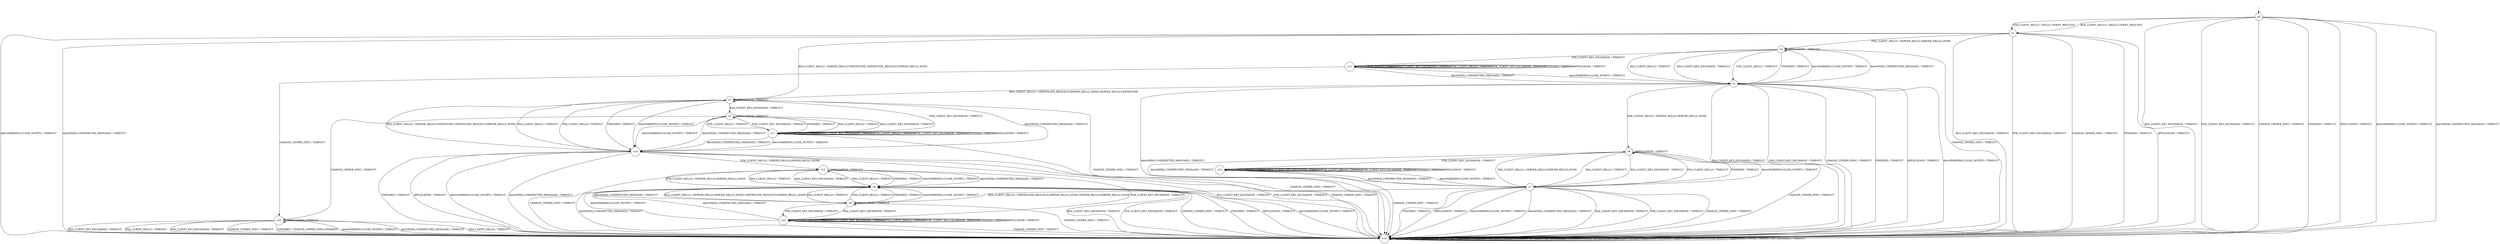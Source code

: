 digraph g {
__start0 [label="" shape="none"];

	s0 [shape="circle" label="s0"];
	s1 [shape="circle" label="s1"];
	s2 [shape="circle" label="s2"];
	s3 [shape="circle" label="s3"];
	s4 [shape="circle" label="s4"];
	s5 [shape="circle" label="s5"];
	s6 [shape="circle" label="s6"];
	s7 [shape="circle" label="s7"];
	s8 [shape="circle" label="s8"];
	s9 [shape="circle" label="s9"];
	s10 [shape="circle" label="s10"];
	s11 [shape="circle" label="s11"];
	s12 [shape="circle" label="s12"];
	s13 [shape="circle" label="s13"];
	s14 [shape="circle" label="s14"];
	s15 [shape="circle" label="s15"];
	s16 [shape="circle" label="s16"];
	s17 [shape="circle" label="s17"];
	s0 -> s1 [label="RSA_CLIENT_HELLO / HELLO_VERIFY_REQUEST"];
	s0 -> s10 [label="RSA_CLIENT_KEY_EXCHANGE / TIMEOUT"];
	s0 -> s1 [label="PSK_CLIENT_HELLO / HELLO_VERIFY_REQUEST"];
	s0 -> s10 [label="PSK_CLIENT_KEY_EXCHANGE / TIMEOUT"];
	s0 -> s10 [label="CHANGE_CIPHER_SPEC / TIMEOUT"];
	s0 -> s10 [label="FINISHED / TIMEOUT"];
	s0 -> s10 [label="APPLICATION / TIMEOUT"];
	s0 -> s10 [label="Alert(WARNING,CLOSE_NOTIFY) / TIMEOUT"];
	s0 -> s10 [label="Alert(FATAL,UNEXPECTED_MESSAGE) / TIMEOUT"];
	s1 -> s2 [label="RSA_CLIENT_HELLO / SERVER_HELLO,CERTIFICATE,CERTIFICATE_REQUEST,SERVER_HELLO_DONE"];
	s1 -> s10 [label="RSA_CLIENT_KEY_EXCHANGE / TIMEOUT"];
	s1 -> s4 [label="PSK_CLIENT_HELLO / SERVER_HELLO,SERVER_HELLO_DONE"];
	s1 -> s10 [label="PSK_CLIENT_KEY_EXCHANGE / TIMEOUT"];
	s1 -> s10 [label="CHANGE_CIPHER_SPEC / TIMEOUT"];
	s1 -> s10 [label="FINISHED / TIMEOUT"];
	s1 -> s10 [label="APPLICATION / TIMEOUT"];
	s1 -> s10 [label="Alert(WARNING,CLOSE_NOTIFY) / TIMEOUT"];
	s1 -> s10 [label="Alert(FATAL,UNEXPECTED_MESSAGE) / TIMEOUT"];
	s2 -> s14 [label="RSA_CLIENT_HELLO / TIMEOUT"];
	s2 -> s3 [label="RSA_CLIENT_KEY_EXCHANGE / TIMEOUT"];
	s2 -> s14 [label="PSK_CLIENT_HELLO / TIMEOUT"];
	s2 -> s17 [label="PSK_CLIENT_KEY_EXCHANGE / TIMEOUT"];
	s2 -> s10 [label="CHANGE_CIPHER_SPEC / TIMEOUT"];
	s2 -> s14 [label="FINISHED / TIMEOUT"];
	s2 -> s2 [label="APPLICATION / TIMEOUT"];
	s2 -> s14 [label="Alert(WARNING,CLOSE_NOTIFY) / TIMEOUT"];
	s2 -> s14 [label="Alert(FATAL,UNEXPECTED_MESSAGE) / TIMEOUT"];
	s3 -> s17 [label="RSA_CLIENT_HELLO / TIMEOUT"];
	s3 -> s17 [label="RSA_CLIENT_KEY_EXCHANGE / TIMEOUT"];
	s3 -> s17 [label="PSK_CLIENT_HELLO / TIMEOUT"];
	s3 -> s17 [label="PSK_CLIENT_KEY_EXCHANGE / TIMEOUT"];
	s3 -> s16 [label="CHANGE_CIPHER_SPEC / TIMEOUT"];
	s3 -> s17 [label="FINISHED / TIMEOUT"];
	s3 -> s3 [label="APPLICATION / TIMEOUT"];
	s3 -> s14 [label="Alert(WARNING,CLOSE_NOTIFY) / TIMEOUT"];
	s3 -> s14 [label="Alert(FATAL,UNEXPECTED_MESSAGE) / TIMEOUT"];
	s4 -> s5 [label="RSA_CLIENT_HELLO / TIMEOUT"];
	s4 -> s5 [label="RSA_CLIENT_KEY_EXCHANGE / TIMEOUT"];
	s4 -> s5 [label="PSK_CLIENT_HELLO / TIMEOUT"];
	s4 -> s11 [label="PSK_CLIENT_KEY_EXCHANGE / TIMEOUT"];
	s4 -> s10 [label="CHANGE_CIPHER_SPEC / TIMEOUT"];
	s4 -> s5 [label="FINISHED / TIMEOUT"];
	s4 -> s4 [label="APPLICATION / TIMEOUT"];
	s4 -> s5 [label="Alert(WARNING,CLOSE_NOTIFY) / TIMEOUT"];
	s4 -> s5 [label="Alert(FATAL,UNEXPECTED_MESSAGE) / TIMEOUT"];
	s5 -> s2 [label="RSA_CLIENT_HELLO / CERTIFICATE_REQUEST,SERVER_HELLO_DONE,SERVER_HELLO,CERTIFICATE"];
	s5 -> s10 [label="RSA_CLIENT_KEY_EXCHANGE / TIMEOUT"];
	s5 -> s6 [label="PSK_CLIENT_HELLO / SERVER_HELLO,SERVER_HELLO_DONE"];
	s5 -> s10 [label="PSK_CLIENT_KEY_EXCHANGE / TIMEOUT"];
	s5 -> s10 [label="CHANGE_CIPHER_SPEC / TIMEOUT"];
	s5 -> s10 [label="FINISHED / TIMEOUT"];
	s5 -> s10 [label="APPLICATION / TIMEOUT"];
	s5 -> s10 [label="Alert(WARNING,CLOSE_NOTIFY) / TIMEOUT"];
	s5 -> s10 [label="Alert(FATAL,UNEXPECTED_MESSAGE) / TIMEOUT"];
	s6 -> s7 [label="RSA_CLIENT_HELLO / TIMEOUT"];
	s6 -> s7 [label="RSA_CLIENT_KEY_EXCHANGE / TIMEOUT"];
	s6 -> s7 [label="PSK_CLIENT_HELLO / TIMEOUT"];
	s6 -> s12 [label="PSK_CLIENT_KEY_EXCHANGE / TIMEOUT"];
	s6 -> s10 [label="CHANGE_CIPHER_SPEC / TIMEOUT"];
	s6 -> s7 [label="FINISHED / TIMEOUT"];
	s6 -> s6 [label="APPLICATION / TIMEOUT"];
	s6 -> s7 [label="Alert(WARNING,CLOSE_NOTIFY) / TIMEOUT"];
	s6 -> s7 [label="Alert(FATAL,UNEXPECTED_MESSAGE) / TIMEOUT"];
	s7 -> s8 [label="RSA_CLIENT_HELLO / CERTIFICATE_REQUEST,SERVER_HELLO_DONE,SERVER_HELLO,SERVER_HELLO_DONE"];
	s7 -> s10 [label="RSA_CLIENT_KEY_EXCHANGE / TIMEOUT"];
	s7 -> s6 [label="PSK_CLIENT_HELLO / SERVER_HELLO,SERVER_HELLO_DONE"];
	s7 -> s10 [label="PSK_CLIENT_KEY_EXCHANGE / TIMEOUT"];
	s7 -> s10 [label="CHANGE_CIPHER_SPEC / TIMEOUT"];
	s7 -> s10 [label="FINISHED / TIMEOUT"];
	s7 -> s10 [label="APPLICATION / TIMEOUT"];
	s7 -> s10 [label="Alert(WARNING,CLOSE_NOTIFY) / TIMEOUT"];
	s7 -> s10 [label="Alert(FATAL,UNEXPECTED_MESSAGE) / TIMEOUT"];
	s8 -> s9 [label="RSA_CLIENT_HELLO / TIMEOUT"];
	s8 -> s13 [label="RSA_CLIENT_KEY_EXCHANGE / TIMEOUT"];
	s8 -> s9 [label="PSK_CLIENT_HELLO / TIMEOUT"];
	s8 -> s13 [label="PSK_CLIENT_KEY_EXCHANGE / TIMEOUT"];
	s8 -> s10 [label="CHANGE_CIPHER_SPEC / TIMEOUT"];
	s8 -> s9 [label="FINISHED / TIMEOUT"];
	s8 -> s8 [label="APPLICATION / TIMEOUT"];
	s8 -> s9 [label="Alert(WARNING,CLOSE_NOTIFY) / TIMEOUT"];
	s8 -> s9 [label="Alert(FATAL,UNEXPECTED_MESSAGE) / TIMEOUT"];
	s9 -> s8 [label="RSA_CLIENT_HELLO / SERVER_HELLO,SERVER_HELLO_DONE,CERTIFICATE_REQUEST,SERVER_HELLO_DONE"];
	s9 -> s10 [label="RSA_CLIENT_KEY_EXCHANGE / TIMEOUT"];
	s9 -> s15 [label="PSK_CLIENT_HELLO / SERVER_HELLO,SERVER_HELLO_DONE"];
	s9 -> s10 [label="PSK_CLIENT_KEY_EXCHANGE / TIMEOUT"];
	s9 -> s10 [label="CHANGE_CIPHER_SPEC / TIMEOUT"];
	s9 -> s10 [label="FINISHED / TIMEOUT"];
	s9 -> s10 [label="APPLICATION / TIMEOUT"];
	s9 -> s10 [label="Alert(WARNING,CLOSE_NOTIFY) / TIMEOUT"];
	s9 -> s10 [label="Alert(FATAL,UNEXPECTED_MESSAGE) / TIMEOUT"];
	s10 -> s10 [label="RSA_CLIENT_HELLO / TIMEOUT"];
	s10 -> s10 [label="RSA_CLIENT_KEY_EXCHANGE / TIMEOUT"];
	s10 -> s10 [label="PSK_CLIENT_HELLO / TIMEOUT"];
	s10 -> s10 [label="PSK_CLIENT_KEY_EXCHANGE / TIMEOUT"];
	s10 -> s10 [label="CHANGE_CIPHER_SPEC / TIMEOUT"];
	s10 -> s10 [label="FINISHED / TIMEOUT"];
	s10 -> s10 [label="APPLICATION / TIMEOUT"];
	s10 -> s10 [label="Alert(WARNING,CLOSE_NOTIFY) / TIMEOUT"];
	s10 -> s10 [label="Alert(FATAL,UNEXPECTED_MESSAGE) / TIMEOUT"];
	s11 -> s11 [label="RSA_CLIENT_HELLO / TIMEOUT"];
	s11 -> s11 [label="RSA_CLIENT_KEY_EXCHANGE / TIMEOUT"];
	s11 -> s11 [label="PSK_CLIENT_HELLO / TIMEOUT"];
	s11 -> s11 [label="PSK_CLIENT_KEY_EXCHANGE / TIMEOUT"];
	s11 -> s16 [label="CHANGE_CIPHER_SPEC / TIMEOUT"];
	s11 -> s11 [label="FINISHED / TIMEOUT"];
	s11 -> s11 [label="APPLICATION / TIMEOUT"];
	s11 -> s5 [label="Alert(WARNING,CLOSE_NOTIFY) / TIMEOUT"];
	s11 -> s5 [label="Alert(FATAL,UNEXPECTED_MESSAGE) / TIMEOUT"];
	s12 -> s12 [label="RSA_CLIENT_HELLO / TIMEOUT"];
	s12 -> s12 [label="RSA_CLIENT_KEY_EXCHANGE / TIMEOUT"];
	s12 -> s12 [label="PSK_CLIENT_HELLO / TIMEOUT"];
	s12 -> s12 [label="PSK_CLIENT_KEY_EXCHANGE / TIMEOUT"];
	s12 -> s10 [label="CHANGE_CIPHER_SPEC / TIMEOUT"];
	s12 -> s12 [label="FINISHED / TIMEOUT"];
	s12 -> s12 [label="APPLICATION / TIMEOUT"];
	s12 -> s7 [label="Alert(WARNING,CLOSE_NOTIFY) / TIMEOUT"];
	s12 -> s7 [label="Alert(FATAL,UNEXPECTED_MESSAGE) / TIMEOUT"];
	s13 -> s13 [label="RSA_CLIENT_HELLO / TIMEOUT"];
	s13 -> s13 [label="RSA_CLIENT_KEY_EXCHANGE / TIMEOUT"];
	s13 -> s13 [label="PSK_CLIENT_HELLO / TIMEOUT"];
	s13 -> s13 [label="PSK_CLIENT_KEY_EXCHANGE / TIMEOUT"];
	s13 -> s10 [label="CHANGE_CIPHER_SPEC / TIMEOUT"];
	s13 -> s13 [label="FINISHED / TIMEOUT"];
	s13 -> s13 [label="APPLICATION / TIMEOUT"];
	s13 -> s9 [label="Alert(WARNING,CLOSE_NOTIFY) / TIMEOUT"];
	s13 -> s9 [label="Alert(FATAL,UNEXPECTED_MESSAGE) / TIMEOUT"];
	s14 -> s2 [label="RSA_CLIENT_HELLO / SERVER_HELLO,CERTIFICATE,CERTIFICATE_REQUEST,SERVER_HELLO_DONE"];
	s14 -> s10 [label="RSA_CLIENT_KEY_EXCHANGE / TIMEOUT"];
	s14 -> s15 [label="PSK_CLIENT_HELLO / SERVER_HELLO,SERVER_HELLO_DONE"];
	s14 -> s10 [label="PSK_CLIENT_KEY_EXCHANGE / TIMEOUT"];
	s14 -> s10 [label="CHANGE_CIPHER_SPEC / TIMEOUT"];
	s14 -> s10 [label="FINISHED / TIMEOUT"];
	s14 -> s10 [label="APPLICATION / TIMEOUT"];
	s14 -> s10 [label="Alert(WARNING,CLOSE_NOTIFY) / TIMEOUT"];
	s14 -> s10 [label="Alert(FATAL,UNEXPECTED_MESSAGE) / TIMEOUT"];
	s15 -> s9 [label="RSA_CLIENT_HELLO / TIMEOUT"];
	s15 -> s9 [label="RSA_CLIENT_KEY_EXCHANGE / TIMEOUT"];
	s15 -> s9 [label="PSK_CLIENT_HELLO / TIMEOUT"];
	s15 -> s13 [label="PSK_CLIENT_KEY_EXCHANGE / TIMEOUT"];
	s15 -> s10 [label="CHANGE_CIPHER_SPEC / TIMEOUT"];
	s15 -> s9 [label="FINISHED / TIMEOUT"];
	s15 -> s15 [label="APPLICATION / TIMEOUT"];
	s15 -> s9 [label="Alert(WARNING,CLOSE_NOTIFY) / TIMEOUT"];
	s15 -> s9 [label="Alert(FATAL,UNEXPECTED_MESSAGE) / TIMEOUT"];
	s16 -> s10 [label="RSA_CLIENT_HELLO / TIMEOUT"];
	s16 -> s10 [label="RSA_CLIENT_KEY_EXCHANGE / TIMEOUT"];
	s16 -> s10 [label="PSK_CLIENT_HELLO / TIMEOUT"];
	s16 -> s10 [label="PSK_CLIENT_KEY_EXCHANGE / TIMEOUT"];
	s16 -> s10 [label="CHANGE_CIPHER_SPEC / TIMEOUT"];
	s16 -> s10 [label="FINISHED / CHANGE_CIPHER_SPEC,FINISHED"];
	s16 -> s16 [label="APPLICATION / TIMEOUT"];
	s16 -> s10 [label="Alert(WARNING,CLOSE_NOTIFY) / TIMEOUT"];
	s16 -> s10 [label="Alert(FATAL,UNEXPECTED_MESSAGE) / TIMEOUT"];
	s17 -> s17 [label="RSA_CLIENT_HELLO / TIMEOUT"];
	s17 -> s17 [label="RSA_CLIENT_KEY_EXCHANGE / TIMEOUT"];
	s17 -> s17 [label="PSK_CLIENT_HELLO / TIMEOUT"];
	s17 -> s17 [label="PSK_CLIENT_KEY_EXCHANGE / TIMEOUT"];
	s17 -> s10 [label="CHANGE_CIPHER_SPEC / TIMEOUT"];
	s17 -> s17 [label="FINISHED / TIMEOUT"];
	s17 -> s17 [label="APPLICATION / TIMEOUT"];
	s17 -> s14 [label="Alert(WARNING,CLOSE_NOTIFY) / TIMEOUT"];
	s17 -> s14 [label="Alert(FATAL,UNEXPECTED_MESSAGE) / TIMEOUT"];

__start0 -> s0;
}
